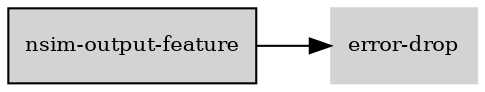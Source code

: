 digraph "nsim_output_feature_subgraph" {
  rankdir=LR;
  node [shape=box, style=filled, fontsize=10, color=lightgray, fontcolor=black, fillcolor=lightgray];
  "nsim-output-feature" [color=black, fontcolor=black, fillcolor=lightgray];
  edge [fontsize=8];
  "nsim-output-feature" -> "error-drop";
}

